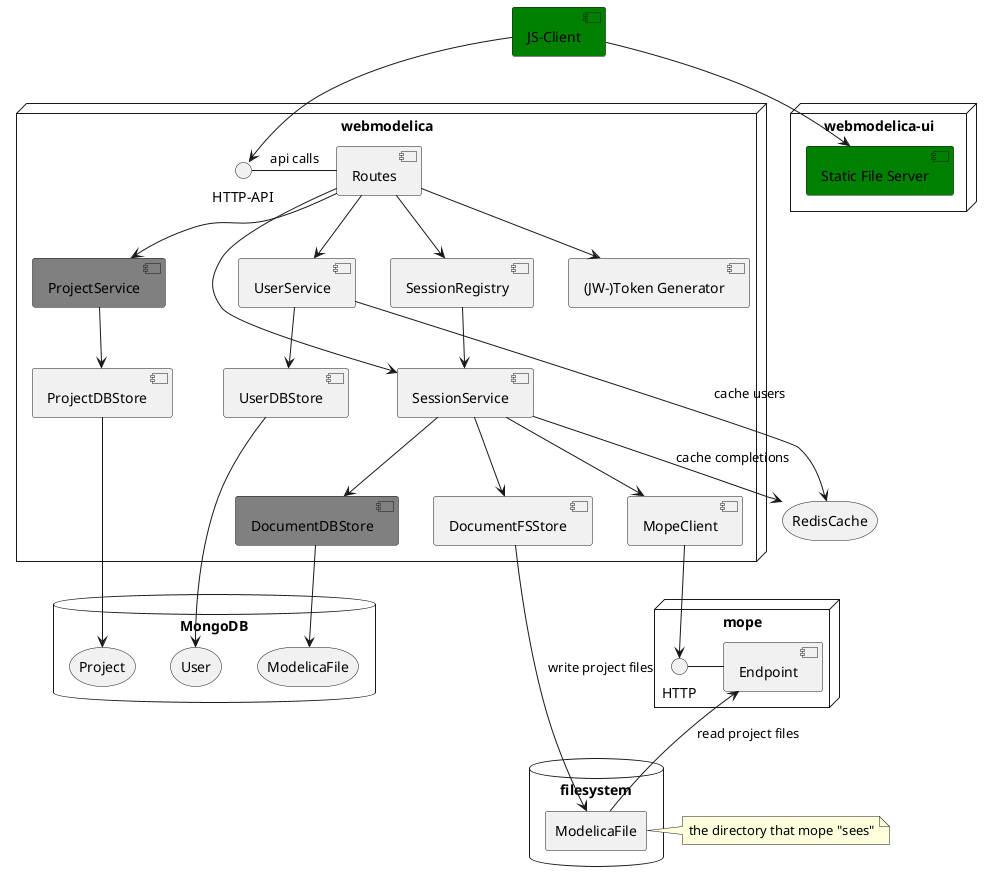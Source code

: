 @startuml

[JS-Client] #Green

node "webmodelica-ui" {
  [Static File Server] #Green
  [JS-Client] --> [Static File Server]
}

node "webmodelica" {
  () "HTTP-API" as wm_http
  [JS-Client] --> wm_http
  [ProjectService] #Grey
  [UserService]
  [DocumentDBStore] #Grey
  wm_http - [Routes] : "api calls"

  [Routes] --> [SessionService]
  [Routes] --> [SessionRegistry]
  [Routes] --> [ProjectService]
  [Routes] --> [UserService]
  [Routes] --> [(JW-)Token Generator]

  [ProjectService] --> [ProjectDBStore]
  [UserService] --> [UserDBStore]

  [SessionRegistry] --> [SessionService]

  [SessionService] --> [DocumentFSStore]
  [SessionService] --> [DocumentDBStore]
  [SessionService] --> [MopeClient]
}

node "mope" {
  () "HTTP" as mope_http
  [MopeClient] --> mope_http
  mope_http - [Endpoint]
}

storage RedisCache

database MongoDB {
  storage User
  storage Project
  storage ModelicaFile as doc_file
}

database "filesystem" {
  rectangle ModelicaFile as fs_file
}
note left of fs_file : the directory that mope "sees"

[ProjectDBStore] --> Project
[UserDBStore] --> User
[UserService] --> RedisCache : cache users
[SessionService] --> RedisCache : cache completions
[DocumentDBStore] --> doc_file
[DocumentFSStore] --> fs_file : write project files

[Endpoint] <-- fs_file : read project files
@enduml
